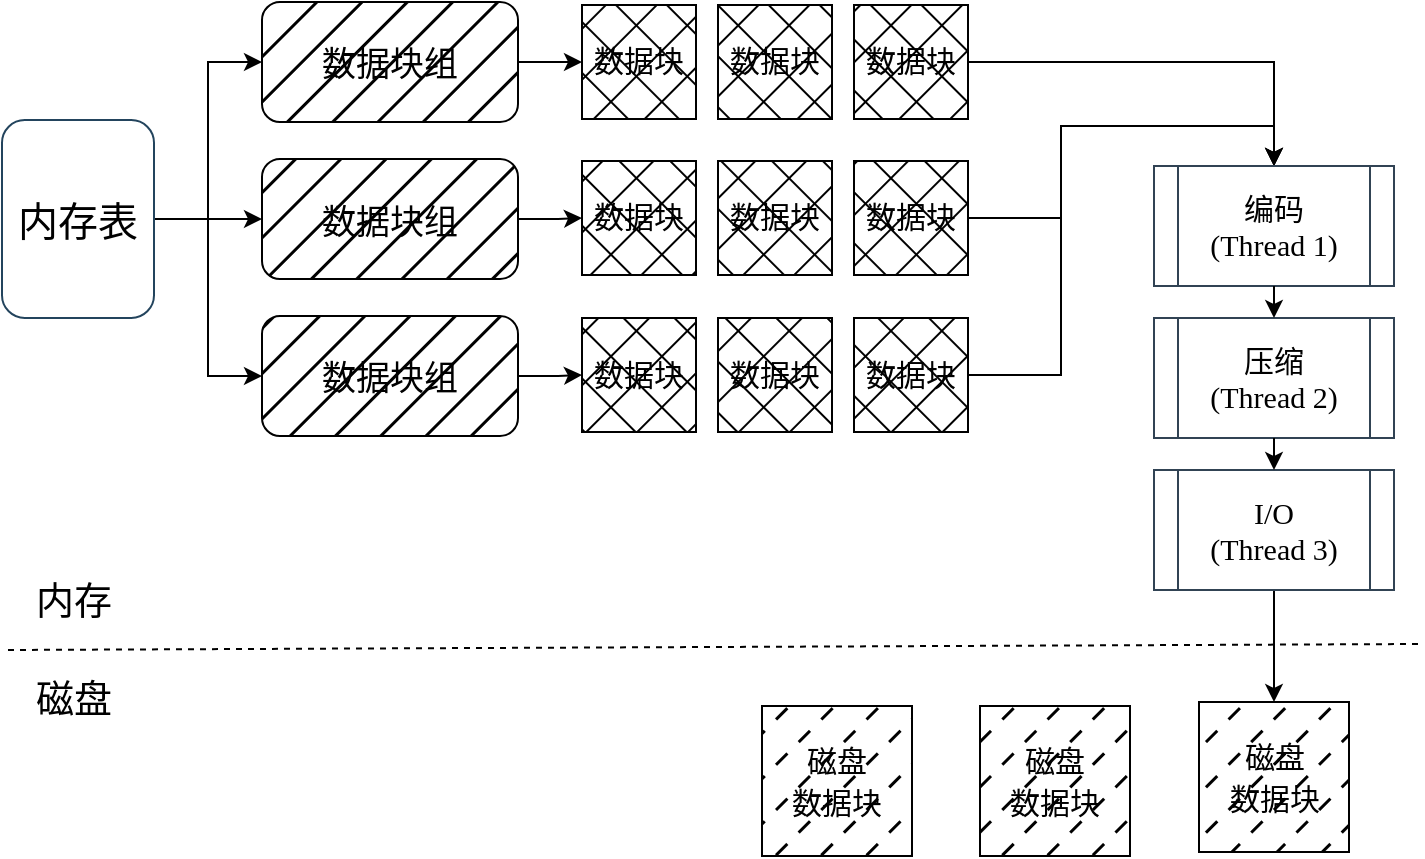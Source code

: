 <mxfile version="23.1.5" type="device">
  <diagram id="Q-w9wpcDHmU0jvP6PuT6" name="第 1 页">
    <mxGraphModel dx="1025" dy="854" grid="0" gridSize="10" guides="1" tooltips="1" connect="1" arrows="1" fold="1" page="1" pageScale="1" pageWidth="780" pageHeight="450" math="0" shadow="0">
      <root>
        <mxCell id="0" />
        <mxCell id="1" parent="0" />
        <mxCell id="AWV35n2ljiEczZWKCJeU-5" style="edgeStyle=orthogonalEdgeStyle;rounded=0;orthogonalLoop=1;jettySize=auto;html=1;fontSize=22;fillColor=#d0cee2;strokeColor=#000000;fontFamily=Times New Roman;" parent="1" source="AWV35n2ljiEczZWKCJeU-1" target="AWV35n2ljiEczZWKCJeU-2" edge="1">
          <mxGeometry relative="1" as="geometry" />
        </mxCell>
        <mxCell id="AWV35n2ljiEczZWKCJeU-6" style="edgeStyle=orthogonalEdgeStyle;rounded=0;orthogonalLoop=1;jettySize=auto;html=1;fontSize=22;fillColor=#d0cee2;strokeColor=#000000;fontFamily=Times New Roman;" parent="1" source="AWV35n2ljiEczZWKCJeU-1" target="AWV35n2ljiEczZWKCJeU-3" edge="1">
          <mxGeometry relative="1" as="geometry" />
        </mxCell>
        <mxCell id="AWV35n2ljiEczZWKCJeU-7" style="edgeStyle=orthogonalEdgeStyle;rounded=0;orthogonalLoop=1;jettySize=auto;html=1;fontSize=22;fillColor=#d0cee2;strokeColor=#000000;fontFamily=Times New Roman;" parent="1" source="AWV35n2ljiEczZWKCJeU-1" target="AWV35n2ljiEczZWKCJeU-4" edge="1">
          <mxGeometry relative="1" as="geometry" />
        </mxCell>
        <mxCell id="AWV35n2ljiEczZWKCJeU-1" value="&lt;font style=&quot;font-size: 20px;&quot;&gt;内存表&lt;/font&gt;" style="rounded=1;whiteSpace=wrap;html=1;fillColor=default;strokeColor=#23445d;fontFamily=Times New Roman;fontColor=#000000;" parent="1" vertex="1">
          <mxGeometry x="21" y="64" width="76" height="99" as="geometry" />
        </mxCell>
        <mxCell id="AWV35n2ljiEczZWKCJeU-9" style="edgeStyle=orthogonalEdgeStyle;rounded=0;orthogonalLoop=1;jettySize=auto;html=1;entryX=0;entryY=0.5;entryDx=0;entryDy=0;fontSize=15;fillColor=#b1ddf0;strokeColor=#000000;fontFamily=Times New Roman;" parent="1" source="AWV35n2ljiEczZWKCJeU-2" target="AWV35n2ljiEczZWKCJeU-8" edge="1">
          <mxGeometry relative="1" as="geometry" />
        </mxCell>
        <mxCell id="AWV35n2ljiEczZWKCJeU-2" value="&lt;font style=&quot;font-size: 17px;&quot;&gt;数据块组&lt;/font&gt;" style="rounded=1;whiteSpace=wrap;html=1;fontSize=22;fillColor=#000000;strokeColor=default;fontFamily=Times New Roman;fontColor=#000000;fillStyle=hatch;" parent="1" vertex="1">
          <mxGeometry x="151" y="5" width="128" height="60" as="geometry" />
        </mxCell>
        <mxCell id="AWV35n2ljiEczZWKCJeU-18" style="edgeStyle=orthogonalEdgeStyle;rounded=0;orthogonalLoop=1;jettySize=auto;html=1;entryX=0;entryY=0.5;entryDx=0;entryDy=0;fontSize=15;fillColor=#b1ddf0;strokeColor=#000000;fontFamily=Times New Roman;" parent="1" source="AWV35n2ljiEczZWKCJeU-3" target="AWV35n2ljiEczZWKCJeU-12" edge="1">
          <mxGeometry relative="1" as="geometry" />
        </mxCell>
        <mxCell id="AWV35n2ljiEczZWKCJeU-3" value="&lt;font style=&quot;font-size: 17px;&quot;&gt;数据块组&lt;/font&gt;" style="rounded=1;whiteSpace=wrap;html=1;fontSize=22;fillColor=#000000;strokeColor=default;fontFamily=Times New Roman;fontColor=#000000;fillStyle=hatch;" parent="1" vertex="1">
          <mxGeometry x="151" y="83.5" width="128" height="60" as="geometry" />
        </mxCell>
        <mxCell id="AWV35n2ljiEczZWKCJeU-19" style="edgeStyle=orthogonalEdgeStyle;rounded=0;orthogonalLoop=1;jettySize=auto;html=1;fontSize=15;fillColor=#b1ddf0;strokeColor=#000000;fontFamily=Times New Roman;" parent="1" source="AWV35n2ljiEczZWKCJeU-4" target="AWV35n2ljiEczZWKCJeU-15" edge="1">
          <mxGeometry relative="1" as="geometry" />
        </mxCell>
        <mxCell id="AWV35n2ljiEczZWKCJeU-4" value="&lt;font style=&quot;font-size: 17px;&quot;&gt;数据块组&lt;/font&gt;" style="rounded=1;whiteSpace=wrap;html=1;fontSize=22;fillColor=#000000;strokeColor=default;fontFamily=Times New Roman;fontColor=#000000;fillStyle=hatch;" parent="1" vertex="1">
          <mxGeometry x="151" y="162" width="128" height="60" as="geometry" />
        </mxCell>
        <mxCell id="AWV35n2ljiEczZWKCJeU-8" value="&lt;font style=&quot;font-size: 15px;&quot;&gt;数据块&lt;/font&gt;" style="whiteSpace=wrap;html=1;aspect=fixed;fontSize=17;fillColor=#000000;strokeColor=#000000;fontFamily=Times New Roman;fontColor=#000000;fillStyle=cross-hatch;gradientColor=none;" parent="1" vertex="1">
          <mxGeometry x="311" y="6.5" width="57" height="57" as="geometry" />
        </mxCell>
        <mxCell id="AWV35n2ljiEczZWKCJeU-10" value="&lt;font style=&quot;font-size: 15px;&quot;&gt;数据块&lt;/font&gt;" style="whiteSpace=wrap;html=1;aspect=fixed;fontSize=17;fillColor=#000000;strokeColor=#000000;fontFamily=Times New Roman;fontColor=#000000;fillStyle=cross-hatch;gradientColor=none;" parent="1" vertex="1">
          <mxGeometry x="379" y="6.5" width="57" height="57" as="geometry" />
        </mxCell>
        <mxCell id="AWV35n2ljiEczZWKCJeU-23" style="edgeStyle=orthogonalEdgeStyle;rounded=0;orthogonalLoop=1;jettySize=auto;html=1;entryX=0.5;entryY=0;entryDx=0;entryDy=0;fontSize=15;fontFamily=Times New Roman;" parent="1" source="AWV35n2ljiEczZWKCJeU-11" target="AWV35n2ljiEczZWKCJeU-20" edge="1">
          <mxGeometry relative="1" as="geometry" />
        </mxCell>
        <mxCell id="AWV35n2ljiEczZWKCJeU-11" value="&lt;font style=&quot;font-size: 15px;&quot;&gt;数据块&lt;/font&gt;" style="whiteSpace=wrap;html=1;aspect=fixed;fontSize=17;fillColor=#000000;strokeColor=#000000;fontFamily=Times New Roman;fontColor=#000000;fillStyle=cross-hatch;gradientColor=none;" parent="1" vertex="1">
          <mxGeometry x="447" y="6.5" width="57" height="57" as="geometry" />
        </mxCell>
        <mxCell id="AWV35n2ljiEczZWKCJeU-12" value="&lt;font style=&quot;font-size: 15px;&quot;&gt;数据块&lt;/font&gt;" style="whiteSpace=wrap;html=1;aspect=fixed;fontSize=17;fillColor=#000000;strokeColor=#000000;fontFamily=Times New Roman;fontColor=#000000;fillStyle=cross-hatch;gradientColor=none;" parent="1" vertex="1">
          <mxGeometry x="311" y="84.5" width="57" height="57" as="geometry" />
        </mxCell>
        <mxCell id="AWV35n2ljiEczZWKCJeU-13" value="&lt;font style=&quot;font-size: 15px;&quot;&gt;数据块&lt;/font&gt;" style="whiteSpace=wrap;html=1;aspect=fixed;fontSize=17;fillColor=#000000;strokeColor=#000000;fontFamily=Times New Roman;fontColor=#000000;fillStyle=cross-hatch;gradientColor=none;" parent="1" vertex="1">
          <mxGeometry x="379" y="84.5" width="57" height="57" as="geometry" />
        </mxCell>
        <mxCell id="AWV35n2ljiEczZWKCJeU-22" style="edgeStyle=orthogonalEdgeStyle;rounded=0;orthogonalLoop=1;jettySize=auto;html=1;entryX=0.5;entryY=0;entryDx=0;entryDy=0;fontSize=15;fontFamily=Times New Roman;" parent="1" source="AWV35n2ljiEczZWKCJeU-14" target="AWV35n2ljiEczZWKCJeU-20" edge="1">
          <mxGeometry relative="1" as="geometry" />
        </mxCell>
        <mxCell id="AWV35n2ljiEczZWKCJeU-14" value="&lt;font style=&quot;font-size: 15px;&quot;&gt;数据块&lt;/font&gt;" style="whiteSpace=wrap;html=1;aspect=fixed;fontSize=17;fillColor=#000000;strokeColor=#000000;fontFamily=Times New Roman;fontColor=#000000;fillStyle=cross-hatch;gradientColor=none;" parent="1" vertex="1">
          <mxGeometry x="447" y="84.5" width="57" height="57" as="geometry" />
        </mxCell>
        <mxCell id="AWV35n2ljiEczZWKCJeU-15" value="&lt;font style=&quot;font-size: 15px;&quot;&gt;数据块&lt;/font&gt;" style="whiteSpace=wrap;html=1;aspect=fixed;fontSize=17;fillColor=#000000;strokeColor=#000000;fontFamily=Times New Roman;fontColor=#000000;fillStyle=cross-hatch;gradientColor=none;" parent="1" vertex="1">
          <mxGeometry x="311" y="163" width="57" height="57" as="geometry" />
        </mxCell>
        <mxCell id="AWV35n2ljiEczZWKCJeU-16" value="&lt;font style=&quot;font-size: 15px;&quot;&gt;数据块&lt;/font&gt;" style="whiteSpace=wrap;html=1;aspect=fixed;fontSize=17;fillColor=#000000;strokeColor=#000000;fontFamily=Times New Roman;fontColor=#000000;fillStyle=cross-hatch;gradientColor=none;" parent="1" vertex="1">
          <mxGeometry x="379" y="163" width="57" height="57" as="geometry" />
        </mxCell>
        <mxCell id="AWV35n2ljiEczZWKCJeU-21" style="edgeStyle=orthogonalEdgeStyle;rounded=0;orthogonalLoop=1;jettySize=auto;html=1;entryX=0.5;entryY=0;entryDx=0;entryDy=0;fontSize=15;fontFamily=Times New Roman;" parent="1" source="AWV35n2ljiEczZWKCJeU-17" target="AWV35n2ljiEczZWKCJeU-20" edge="1">
          <mxGeometry relative="1" as="geometry" />
        </mxCell>
        <mxCell id="AWV35n2ljiEczZWKCJeU-17" value="&lt;font style=&quot;font-size: 15px;&quot;&gt;数据块&lt;/font&gt;" style="whiteSpace=wrap;html=1;aspect=fixed;fontSize=17;fillColor=#000000;strokeColor=#000000;fontFamily=Times New Roman;fontColor=#000000;fillStyle=cross-hatch;gradientColor=none;" parent="1" vertex="1">
          <mxGeometry x="447" y="163" width="57" height="57" as="geometry" />
        </mxCell>
        <mxCell id="AWV35n2ljiEczZWKCJeU-20" value="编码&lt;br&gt;(Thread 1)" style="shape=process;whiteSpace=wrap;html=1;backgroundOutline=1;fontSize=15;fillColor=default;fontColor=#000000;strokeColor=#314354;fontFamily=Times New Roman;" parent="1" vertex="1">
          <mxGeometry x="597" y="87" width="120" height="60" as="geometry" />
        </mxCell>
        <mxCell id="AWV35n2ljiEczZWKCJeU-24" value="压缩&lt;br&gt;(Thread 2)" style="shape=process;whiteSpace=wrap;html=1;backgroundOutline=1;fontSize=15;fillColor=default;fontColor=#000000;strokeColor=#314354;fontFamily=Times New Roman;" parent="1" vertex="1">
          <mxGeometry x="597" y="163" width="120" height="60" as="geometry" />
        </mxCell>
        <mxCell id="AWV35n2ljiEczZWKCJeU-32" style="edgeStyle=orthogonalEdgeStyle;rounded=0;orthogonalLoop=1;jettySize=auto;html=1;entryX=0.5;entryY=0;entryDx=0;entryDy=0;fontSize=15;fontFamily=Times New Roman;" parent="1" source="AWV35n2ljiEczZWKCJeU-25" target="AWV35n2ljiEczZWKCJeU-31" edge="1">
          <mxGeometry relative="1" as="geometry" />
        </mxCell>
        <mxCell id="AWV35n2ljiEczZWKCJeU-25" value="I/O&lt;br&gt;(Thread 3)" style="shape=process;whiteSpace=wrap;html=1;backgroundOutline=1;fontSize=15;fillColor=default;fontColor=#000000;strokeColor=#314354;fontFamily=Times New Roman;" parent="1" vertex="1">
          <mxGeometry x="597" y="239" width="120" height="60" as="geometry" />
        </mxCell>
        <mxCell id="AWV35n2ljiEczZWKCJeU-26" value="" style="endArrow=none;html=1;rounded=0;fontSize=15;dashed=1;fontFamily=Times New Roman;" parent="1" edge="1">
          <mxGeometry width="50" height="50" relative="1" as="geometry">
            <mxPoint x="24" y="329" as="sourcePoint" />
            <mxPoint x="730" y="326" as="targetPoint" />
          </mxGeometry>
        </mxCell>
        <mxCell id="AWV35n2ljiEczZWKCJeU-27" value="" style="endArrow=classic;html=1;rounded=0;fontSize=15;entryX=0.5;entryY=0;entryDx=0;entryDy=0;exitX=0.5;exitY=1;exitDx=0;exitDy=0;fontFamily=Times New Roman;" parent="1" source="AWV35n2ljiEczZWKCJeU-20" target="AWV35n2ljiEczZWKCJeU-24" edge="1">
          <mxGeometry width="50" height="50" relative="1" as="geometry">
            <mxPoint x="440" y="268" as="sourcePoint" />
            <mxPoint x="490" y="218" as="targetPoint" />
          </mxGeometry>
        </mxCell>
        <mxCell id="AWV35n2ljiEczZWKCJeU-28" value="" style="endArrow=classic;html=1;rounded=0;fontSize=15;entryX=0.5;entryY=0;entryDx=0;entryDy=0;exitX=0.5;exitY=1;exitDx=0;exitDy=0;fontFamily=Times New Roman;" parent="1" source="AWV35n2ljiEczZWKCJeU-24" target="AWV35n2ljiEczZWKCJeU-25" edge="1">
          <mxGeometry width="50" height="50" relative="1" as="geometry">
            <mxPoint x="667" y="157" as="sourcePoint" />
            <mxPoint x="667" y="173" as="targetPoint" />
          </mxGeometry>
        </mxCell>
        <mxCell id="AWV35n2ljiEczZWKCJeU-29" value="&lt;span style=&quot;font-size: 15px;&quot;&gt;磁盘&lt;br&gt;数据块&lt;/span&gt;" style="whiteSpace=wrap;html=1;aspect=fixed;fontSize=17;fillColor=#000000;strokeColor=#000000;fontFamily=Times New Roman;fontColor=#000000;fillStyle=dashed;" parent="1" vertex="1">
          <mxGeometry x="401" y="357" width="75" height="75" as="geometry" />
        </mxCell>
        <mxCell id="AWV35n2ljiEczZWKCJeU-30" value="&lt;span style=&quot;font-size: 15px;&quot;&gt;磁盘&lt;br&gt;数据块&lt;/span&gt;" style="whiteSpace=wrap;html=1;aspect=fixed;fontSize=17;fillColor=#000000;strokeColor=#000000;fontFamily=Times New Roman;fontColor=#000000;fillStyle=dashed;" parent="1" vertex="1">
          <mxGeometry x="510" y="357" width="75" height="75" as="geometry" />
        </mxCell>
        <mxCell id="AWV35n2ljiEczZWKCJeU-31" value="&lt;span style=&quot;font-size: 15px;&quot;&gt;磁盘&lt;br&gt;数据块&lt;/span&gt;" style="whiteSpace=wrap;html=1;aspect=fixed;fontSize=17;fillColor=#000000;strokeColor=#000000;fontFamily=Times New Roman;fontColor=#000000;fillStyle=dashed;" parent="1" vertex="1">
          <mxGeometry x="619.5" y="355" width="75" height="75" as="geometry" />
        </mxCell>
        <mxCell id="AWV35n2ljiEczZWKCJeU-33" value="&lt;font style=&quot;font-size: 19px;&quot;&gt;内存&lt;/font&gt;" style="text;html=1;strokeColor=none;fillColor=none;align=center;verticalAlign=middle;whiteSpace=wrap;rounded=0;fontSize=15;fontFamily=Times New Roman;" parent="1" vertex="1">
          <mxGeometry x="27" y="290" width="60" height="30" as="geometry" />
        </mxCell>
        <mxCell id="AWV35n2ljiEczZWKCJeU-34" value="&lt;font style=&quot;font-size: 19px;&quot;&gt;磁盘&lt;/font&gt;" style="text;html=1;strokeColor=none;fillColor=none;align=center;verticalAlign=middle;whiteSpace=wrap;rounded=0;fontSize=15;fontFamily=Times New Roman;" parent="1" vertex="1">
          <mxGeometry x="27" y="339" width="60" height="30" as="geometry" />
        </mxCell>
      </root>
    </mxGraphModel>
  </diagram>
</mxfile>
